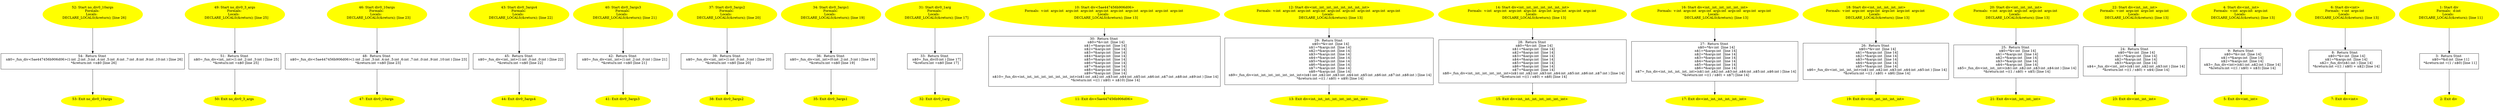 /* @generated */
digraph iCFG {
54 [label="54:  Return Stmt \n   n$0=_fun_div<5ae447456b906d06>(1:int ,2:int ,3:int ,4:int ,5:int ,6:int ,7:int ,8:int ,9:int ,10:int ) [line 26]\n  *&return:int =n$0 [line 26]\n " shape="box"]
	

	 54 -> 53 ;
53 [label="53: Exit no_div0_10args \n  " color=yellow style=filled]
	

52 [label="52: Start no_div0_10args\nFormals: \nLocals:  \n   DECLARE_LOCALS(&return); [line 26]\n " color=yellow style=filled]
	

	 52 -> 54 ;
51 [label="51:  Return Stmt \n   n$0=_fun_div<int,_int>(1:int ,2:int ,3:int ) [line 25]\n  *&return:int =n$0 [line 25]\n " shape="box"]
	

	 51 -> 50 ;
50 [label="50: Exit no_div0_3_args \n  " color=yellow style=filled]
	

49 [label="49: Start no_div0_3_args\nFormals: \nLocals:  \n   DECLARE_LOCALS(&return); [line 25]\n " color=yellow style=filled]
	

	 49 -> 51 ;
48 [label="48:  Return Stmt \n   n$0=_fun_div<5ae447456b906d06>(1:int ,2:int ,3:int ,4:int ,5:int ,6:int ,7:int ,0:int ,9:int ,10:int ) [line 23]\n  *&return:int =n$0 [line 23]\n " shape="box"]
	

	 48 -> 47 ;
47 [label="47: Exit div0_10args \n  " color=yellow style=filled]
	

46 [label="46: Start div0_10args\nFormals: \nLocals:  \n   DECLARE_LOCALS(&return); [line 23]\n " color=yellow style=filled]
	

	 46 -> 48 ;
45 [label="45:  Return Stmt \n   n$0=_fun_div<int,_int>(1:int ,0:int ,0:int ) [line 22]\n  *&return:int =n$0 [line 22]\n " shape="box"]
	

	 45 -> 44 ;
44 [label="44: Exit div0_3args4 \n  " color=yellow style=filled]
	

43 [label="43: Start div0_3args4\nFormals: \nLocals:  \n   DECLARE_LOCALS(&return); [line 22]\n " color=yellow style=filled]
	

	 43 -> 45 ;
42 [label="42:  Return Stmt \n   n$0=_fun_div<int,_int>(1:int ,2:int ,0:int ) [line 21]\n  *&return:int =n$0 [line 21]\n " shape="box"]
	

	 42 -> 41 ;
41 [label="41: Exit div0_3args3 \n  " color=yellow style=filled]
	

40 [label="40: Start div0_3args3\nFormals: \nLocals:  \n   DECLARE_LOCALS(&return); [line 21]\n " color=yellow style=filled]
	

	 40 -> 42 ;
39 [label="39:  Return Stmt \n   n$0=_fun_div<int,_int>(1:int ,0:int ,3:int ) [line 20]\n  *&return:int =n$0 [line 20]\n " shape="box"]
	

	 39 -> 38 ;
38 [label="38: Exit div0_3args2 \n  " color=yellow style=filled]
	

37 [label="37: Start div0_3args2\nFormals: \nLocals:  \n   DECLARE_LOCALS(&return); [line 20]\n " color=yellow style=filled]
	

	 37 -> 39 ;
36 [label="36:  Return Stmt \n   n$0=_fun_div<int,_int>(0:int ,2:int ,3:int ) [line 19]\n  *&return:int =n$0 [line 19]\n " shape="box"]
	

	 36 -> 35 ;
35 [label="35: Exit div0_3args1 \n  " color=yellow style=filled]
	

34 [label="34: Start div0_3args1\nFormals: \nLocals:  \n   DECLARE_LOCALS(&return); [line 19]\n " color=yellow style=filled]
	

	 34 -> 36 ;
33 [label="33:  Return Stmt \n   n$0=_fun_div(0:int ) [line 17]\n  *&return:int =n$0 [line 17]\n " shape="box"]
	

	 33 -> 32 ;
32 [label="32: Exit div0_1arg \n  " color=yellow style=filled]
	

31 [label="31: Start div0_1arg\nFormals: \nLocals:  \n   DECLARE_LOCALS(&return); [line 17]\n " color=yellow style=filled]
	

	 31 -> 33 ;
30 [label="30:  Return Stmt \n   n$0=*&v:int  [line 14]\n  n$1=*&args:int  [line 14]\n  n$2=*&args:int  [line 14]\n  n$3=*&args:int  [line 14]\n  n$4=*&args:int  [line 14]\n  n$5=*&args:int  [line 14]\n  n$6=*&args:int  [line 14]\n  n$7=*&args:int  [line 14]\n  n$8=*&args:int  [line 14]\n  n$9=*&args:int  [line 14]\n  n$10=_fun_div<int,_int,_int,_int,_int,_int,_int,_int>(n$1:int ,n$2:int ,n$3:int ,n$4:int ,n$5:int ,n$6:int ,n$7:int ,n$8:int ,n$9:int ) [line 14]\n  *&return:int =((1 / n$0) + n$10) [line 14]\n " shape="box"]
	

	 30 -> 11 ;
29 [label="29:  Return Stmt \n   n$0=*&v:int  [line 14]\n  n$1=*&args:int  [line 14]\n  n$2=*&args:int  [line 14]\n  n$3=*&args:int  [line 14]\n  n$4=*&args:int  [line 14]\n  n$5=*&args:int  [line 14]\n  n$6=*&args:int  [line 14]\n  n$7=*&args:int  [line 14]\n  n$8=*&args:int  [line 14]\n  n$9=_fun_div<int,_int,_int,_int,_int,_int,_int>(n$1:int ,n$2:int ,n$3:int ,n$4:int ,n$5:int ,n$6:int ,n$7:int ,n$8:int ) [line 14]\n  *&return:int =((1 / n$0) + n$9) [line 14]\n " shape="box"]
	

	 29 -> 13 ;
28 [label="28:  Return Stmt \n   n$0=*&v:int  [line 14]\n  n$1=*&args:int  [line 14]\n  n$2=*&args:int  [line 14]\n  n$3=*&args:int  [line 14]\n  n$4=*&args:int  [line 14]\n  n$5=*&args:int  [line 14]\n  n$6=*&args:int  [line 14]\n  n$7=*&args:int  [line 14]\n  n$8=_fun_div<int,_int,_int,_int,_int,_int>(n$1:int ,n$2:int ,n$3:int ,n$4:int ,n$5:int ,n$6:int ,n$7:int ) [line 14]\n  *&return:int =((1 / n$0) + n$8) [line 14]\n " shape="box"]
	

	 28 -> 15 ;
27 [label="27:  Return Stmt \n   n$0=*&v:int  [line 14]\n  n$1=*&args:int  [line 14]\n  n$2=*&args:int  [line 14]\n  n$3=*&args:int  [line 14]\n  n$4=*&args:int  [line 14]\n  n$5=*&args:int  [line 14]\n  n$6=*&args:int  [line 14]\n  n$7=_fun_div<int,_int,_int,_int,_int>(n$1:int ,n$2:int ,n$3:int ,n$4:int ,n$5:int ,n$6:int ) [line 14]\n  *&return:int =((1 / n$0) + n$7) [line 14]\n " shape="box"]
	

	 27 -> 17 ;
26 [label="26:  Return Stmt \n   n$0=*&v:int  [line 14]\n  n$1=*&args:int  [line 14]\n  n$2=*&args:int  [line 14]\n  n$3=*&args:int  [line 14]\n  n$4=*&args:int  [line 14]\n  n$5=*&args:int  [line 14]\n  n$6=_fun_div<int,_int,_int,_int>(n$1:int ,n$2:int ,n$3:int ,n$4:int ,n$5:int ) [line 14]\n  *&return:int =((1 / n$0) + n$6) [line 14]\n " shape="box"]
	

	 26 -> 19 ;
25 [label="25:  Return Stmt \n   n$0=*&v:int  [line 14]\n  n$1=*&args:int  [line 14]\n  n$2=*&args:int  [line 14]\n  n$3=*&args:int  [line 14]\n  n$4=*&args:int  [line 14]\n  n$5=_fun_div<int,_int,_int>(n$1:int ,n$2:int ,n$3:int ,n$4:int ) [line 14]\n  *&return:int =((1 / n$0) + n$5) [line 14]\n " shape="box"]
	

	 25 -> 21 ;
24 [label="24:  Return Stmt \n   n$0=*&v:int  [line 14]\n  n$1=*&args:int  [line 14]\n  n$2=*&args:int  [line 14]\n  n$3=*&args:int  [line 14]\n  n$4=_fun_div<int,_int>(n$1:int ,n$2:int ,n$3:int ) [line 14]\n  *&return:int =((1 / n$0) + n$4) [line 14]\n " shape="box"]
	

	 24 -> 23 ;
23 [label="23: Exit div<int,_int,_int> \n  " color=yellow style=filled]
	

22 [label="22: Start div<int,_int,_int>\nFormals:  v:int  args:int  args:int  args:int \nLocals:  \n   DECLARE_LOCALS(&return); [line 13]\n " color=yellow style=filled]
	

	 22 -> 24 ;
21 [label="21: Exit div<int,_int,_int,_int> \n  " color=yellow style=filled]
	

20 [label="20: Start div<int,_int,_int,_int>\nFormals:  v:int  args:int  args:int  args:int  args:int \nLocals:  \n   DECLARE_LOCALS(&return); [line 13]\n " color=yellow style=filled]
	

	 20 -> 25 ;
19 [label="19: Exit div<int,_int,_int,_int,_int> \n  " color=yellow style=filled]
	

18 [label="18: Start div<int,_int,_int,_int,_int>\nFormals:  v:int  args:int  args:int  args:int  args:int  args:int \nLocals:  \n   DECLARE_LOCALS(&return); [line 13]\n " color=yellow style=filled]
	

	 18 -> 26 ;
17 [label="17: Exit div<int,_int,_int,_int,_int,_int> \n  " color=yellow style=filled]
	

16 [label="16: Start div<int,_int,_int,_int,_int,_int>\nFormals:  v:int  args:int  args:int  args:int  args:int  args:int  args:int \nLocals:  \n   DECLARE_LOCALS(&return); [line 13]\n " color=yellow style=filled]
	

	 16 -> 27 ;
15 [label="15: Exit div<int,_int,_int,_int,_int,_int,_int> \n  " color=yellow style=filled]
	

14 [label="14: Start div<int,_int,_int,_int,_int,_int,_int>\nFormals:  v:int  args:int  args:int  args:int  args:int  args:int  args:int  args:int \nLocals:  \n   DECLARE_LOCALS(&return); [line 13]\n " color=yellow style=filled]
	

	 14 -> 28 ;
13 [label="13: Exit div<int,_int,_int,_int,_int,_int,_int,_int> \n  " color=yellow style=filled]
	

12 [label="12: Start div<int,_int,_int,_int,_int,_int,_int,_int>\nFormals:  v:int  args:int  args:int  args:int  args:int  args:int  args:int  args:int  args:int \nLocals:  \n   DECLARE_LOCALS(&return); [line 13]\n " color=yellow style=filled]
	

	 12 -> 29 ;
11 [label="11: Exit div<5ae447456b906d06> \n  " color=yellow style=filled]
	

10 [label="10: Start div<5ae447456b906d06>\nFormals:  v:int  args:int  args:int  args:int  args:int  args:int  args:int  args:int  args:int  args:int \nLocals:  \n   DECLARE_LOCALS(&return); [line 13]\n " color=yellow style=filled]
	

	 10 -> 30 ;
9 [label="9:  Return Stmt \n   n$0=*&v:int  [line 14]\n  n$1=*&args:int  [line 14]\n  n$2=*&args:int  [line 14]\n  n$3=_fun_div<int>(n$1:int ,n$2:int ) [line 14]\n  *&return:int =((1 / n$0) + n$3) [line 14]\n " shape="box"]
	

	 9 -> 5 ;
8 [label="8:  Return Stmt \n   n$0=*&v:int  [line 14]\n  n$1=*&args:int  [line 14]\n  n$2=_fun_div(n$1:int ) [line 14]\n  *&return:int =((1 / n$0) + n$2) [line 14]\n " shape="box"]
	

	 8 -> 7 ;
7 [label="7: Exit div<int> \n  " color=yellow style=filled]
	

6 [label="6: Start div<int>\nFormals:  v:int  args:int \nLocals:  \n   DECLARE_LOCALS(&return); [line 13]\n " color=yellow style=filled]
	

	 6 -> 8 ;
5 [label="5: Exit div<int,_int> \n  " color=yellow style=filled]
	

4 [label="4: Start div<int,_int>\nFormals:  v:int  args:int  args:int \nLocals:  \n   DECLARE_LOCALS(&return); [line 13]\n " color=yellow style=filled]
	

	 4 -> 9 ;
3 [label="3:  Return Stmt \n   n$0=*&d:int  [line 11]\n  *&return:int =(1 / n$0) [line 11]\n " shape="box"]
	

	 3 -> 2 ;
2 [label="2: Exit div \n  " color=yellow style=filled]
	

1 [label="1: Start div\nFormals:  d:int \nLocals:  \n   DECLARE_LOCALS(&return); [line 11]\n " color=yellow style=filled]
	

	 1 -> 3 ;
}
